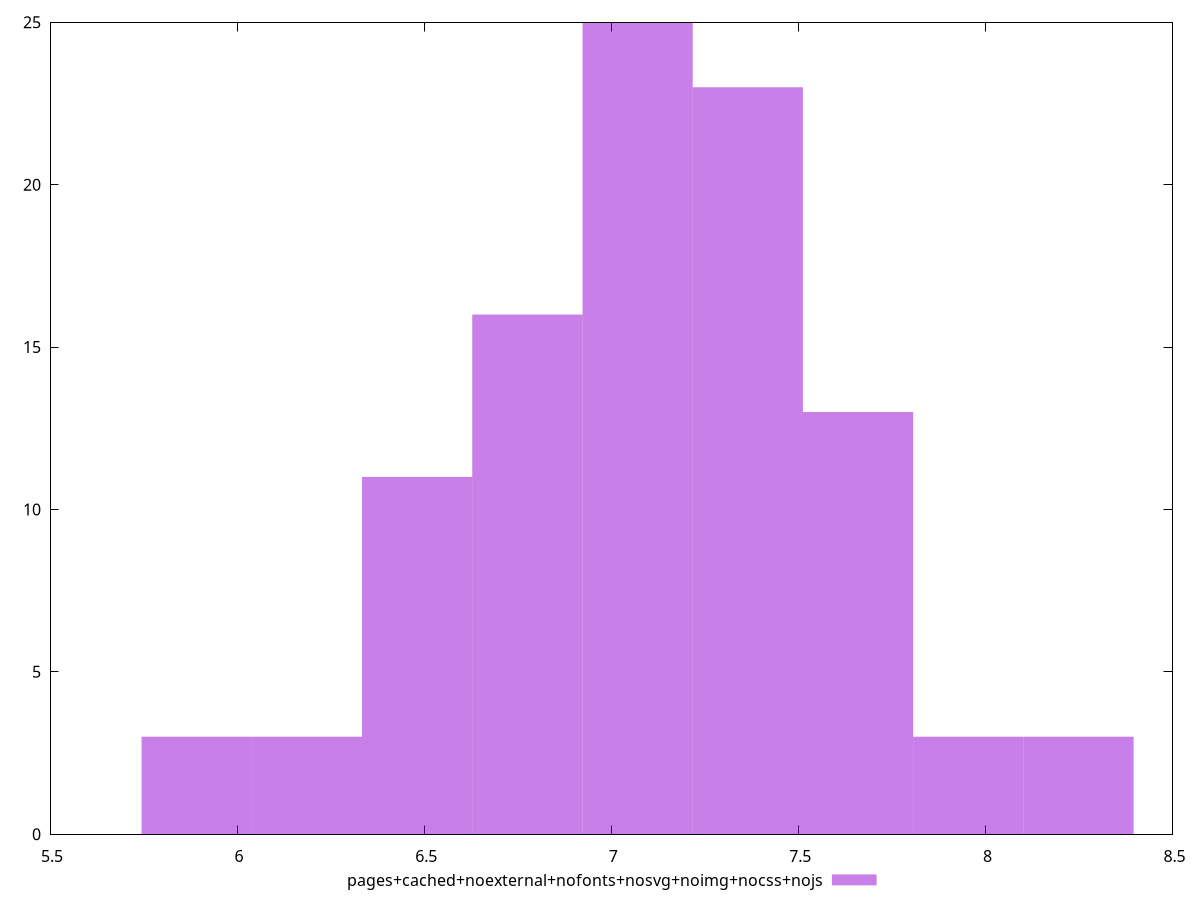 $_pagesCachedNoexternalNofontsNosvgNoimgNocssNojs <<EOF
6.775825690941289 16
7.365027924936183 23
6.1866234569463945 3
7.659629041933631 13
7.954230158931078 3
7.070426807938736 25
6.481224573943842 11
8.248831275928525 3
5.892022339948947 3
EOF
set key outside below
set terminal pngcairo
set output "report_00005_2020-11-02T22-26-11.212Z/bootup-time/pages+cached+noexternal+nofonts+nosvg+noimg+nocss+nojs//raw_hist.png"
set yrange [0:25]
set boxwidth 0.29460111699744734
set style fill transparent solid 0.5 noborder
plot $_pagesCachedNoexternalNofontsNosvgNoimgNocssNojs title "pages+cached+noexternal+nofonts+nosvg+noimg+nocss+nojs" with boxes ,